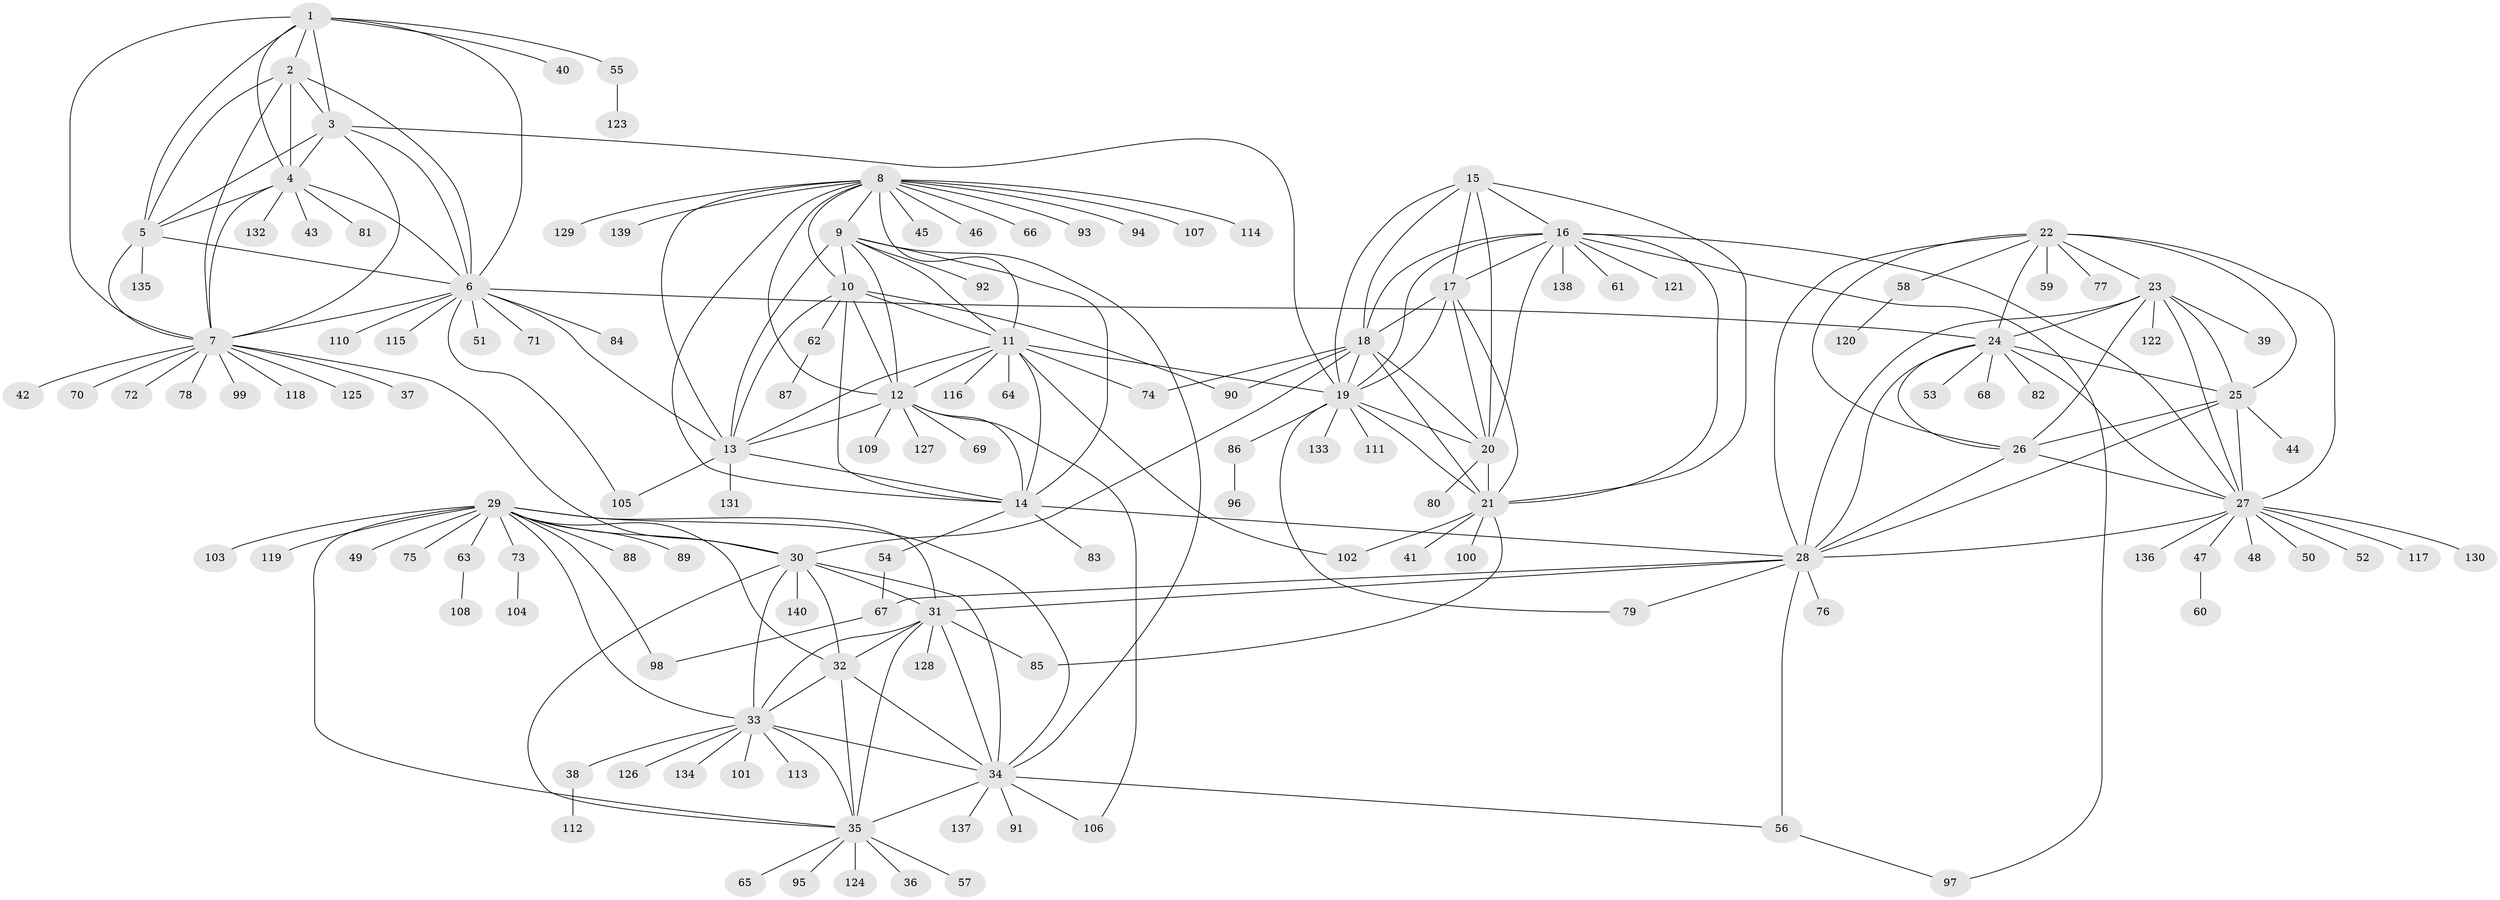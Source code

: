 // coarse degree distribution, {5: 0.014285714285714285, 7: 0.04285714285714286, 4: 0.02857142857142857, 11: 0.02857142857142857, 9: 0.02857142857142857, 10: 0.02857142857142857, 6: 0.08571428571428572, 8: 0.08571428571428572, 14: 0.02857142857142857, 13: 0.014285714285714285, 1: 0.5, 3: 0.05714285714285714, 2: 0.05714285714285714}
// Generated by graph-tools (version 1.1) at 2025/52/03/04/25 22:52:41]
// undirected, 140 vertices, 231 edges
graph export_dot {
  node [color=gray90,style=filled];
  1;
  2;
  3;
  4;
  5;
  6;
  7;
  8;
  9;
  10;
  11;
  12;
  13;
  14;
  15;
  16;
  17;
  18;
  19;
  20;
  21;
  22;
  23;
  24;
  25;
  26;
  27;
  28;
  29;
  30;
  31;
  32;
  33;
  34;
  35;
  36;
  37;
  38;
  39;
  40;
  41;
  42;
  43;
  44;
  45;
  46;
  47;
  48;
  49;
  50;
  51;
  52;
  53;
  54;
  55;
  56;
  57;
  58;
  59;
  60;
  61;
  62;
  63;
  64;
  65;
  66;
  67;
  68;
  69;
  70;
  71;
  72;
  73;
  74;
  75;
  76;
  77;
  78;
  79;
  80;
  81;
  82;
  83;
  84;
  85;
  86;
  87;
  88;
  89;
  90;
  91;
  92;
  93;
  94;
  95;
  96;
  97;
  98;
  99;
  100;
  101;
  102;
  103;
  104;
  105;
  106;
  107;
  108;
  109;
  110;
  111;
  112;
  113;
  114;
  115;
  116;
  117;
  118;
  119;
  120;
  121;
  122;
  123;
  124;
  125;
  126;
  127;
  128;
  129;
  130;
  131;
  132;
  133;
  134;
  135;
  136;
  137;
  138;
  139;
  140;
  1 -- 2;
  1 -- 3;
  1 -- 4;
  1 -- 5;
  1 -- 6;
  1 -- 7;
  1 -- 40;
  1 -- 55;
  2 -- 3;
  2 -- 4;
  2 -- 5;
  2 -- 6;
  2 -- 7;
  3 -- 4;
  3 -- 5;
  3 -- 6;
  3 -- 7;
  3 -- 19;
  4 -- 5;
  4 -- 6;
  4 -- 7;
  4 -- 43;
  4 -- 81;
  4 -- 132;
  5 -- 6;
  5 -- 7;
  5 -- 135;
  6 -- 7;
  6 -- 13;
  6 -- 24;
  6 -- 51;
  6 -- 71;
  6 -- 84;
  6 -- 105;
  6 -- 110;
  6 -- 115;
  7 -- 30;
  7 -- 37;
  7 -- 42;
  7 -- 70;
  7 -- 72;
  7 -- 78;
  7 -- 99;
  7 -- 118;
  7 -- 125;
  8 -- 9;
  8 -- 10;
  8 -- 11;
  8 -- 12;
  8 -- 13;
  8 -- 14;
  8 -- 45;
  8 -- 46;
  8 -- 66;
  8 -- 93;
  8 -- 94;
  8 -- 107;
  8 -- 114;
  8 -- 129;
  8 -- 139;
  9 -- 10;
  9 -- 11;
  9 -- 12;
  9 -- 13;
  9 -- 14;
  9 -- 34;
  9 -- 92;
  10 -- 11;
  10 -- 12;
  10 -- 13;
  10 -- 14;
  10 -- 62;
  10 -- 90;
  11 -- 12;
  11 -- 13;
  11 -- 14;
  11 -- 19;
  11 -- 64;
  11 -- 74;
  11 -- 102;
  11 -- 116;
  12 -- 13;
  12 -- 14;
  12 -- 69;
  12 -- 106;
  12 -- 109;
  12 -- 127;
  13 -- 14;
  13 -- 105;
  13 -- 131;
  14 -- 28;
  14 -- 54;
  14 -- 83;
  15 -- 16;
  15 -- 17;
  15 -- 18;
  15 -- 19;
  15 -- 20;
  15 -- 21;
  16 -- 17;
  16 -- 18;
  16 -- 19;
  16 -- 20;
  16 -- 21;
  16 -- 27;
  16 -- 61;
  16 -- 97;
  16 -- 121;
  16 -- 138;
  17 -- 18;
  17 -- 19;
  17 -- 20;
  17 -- 21;
  18 -- 19;
  18 -- 20;
  18 -- 21;
  18 -- 30;
  18 -- 74;
  18 -- 90;
  19 -- 20;
  19 -- 21;
  19 -- 79;
  19 -- 86;
  19 -- 111;
  19 -- 133;
  20 -- 21;
  20 -- 80;
  21 -- 41;
  21 -- 85;
  21 -- 100;
  21 -- 102;
  22 -- 23;
  22 -- 24;
  22 -- 25;
  22 -- 26;
  22 -- 27;
  22 -- 28;
  22 -- 58;
  22 -- 59;
  22 -- 77;
  23 -- 24;
  23 -- 25;
  23 -- 26;
  23 -- 27;
  23 -- 28;
  23 -- 39;
  23 -- 122;
  24 -- 25;
  24 -- 26;
  24 -- 27;
  24 -- 28;
  24 -- 53;
  24 -- 68;
  24 -- 82;
  25 -- 26;
  25 -- 27;
  25 -- 28;
  25 -- 44;
  26 -- 27;
  26 -- 28;
  27 -- 28;
  27 -- 47;
  27 -- 48;
  27 -- 50;
  27 -- 52;
  27 -- 117;
  27 -- 130;
  27 -- 136;
  28 -- 31;
  28 -- 56;
  28 -- 67;
  28 -- 76;
  28 -- 79;
  29 -- 30;
  29 -- 31;
  29 -- 32;
  29 -- 33;
  29 -- 34;
  29 -- 35;
  29 -- 49;
  29 -- 63;
  29 -- 73;
  29 -- 75;
  29 -- 88;
  29 -- 89;
  29 -- 98;
  29 -- 103;
  29 -- 119;
  30 -- 31;
  30 -- 32;
  30 -- 33;
  30 -- 34;
  30 -- 35;
  30 -- 140;
  31 -- 32;
  31 -- 33;
  31 -- 34;
  31 -- 35;
  31 -- 85;
  31 -- 128;
  32 -- 33;
  32 -- 34;
  32 -- 35;
  33 -- 34;
  33 -- 35;
  33 -- 38;
  33 -- 101;
  33 -- 113;
  33 -- 126;
  33 -- 134;
  34 -- 35;
  34 -- 56;
  34 -- 91;
  34 -- 106;
  34 -- 137;
  35 -- 36;
  35 -- 57;
  35 -- 65;
  35 -- 95;
  35 -- 124;
  38 -- 112;
  47 -- 60;
  54 -- 67;
  55 -- 123;
  56 -- 97;
  58 -- 120;
  62 -- 87;
  63 -- 108;
  67 -- 98;
  73 -- 104;
  86 -- 96;
}
